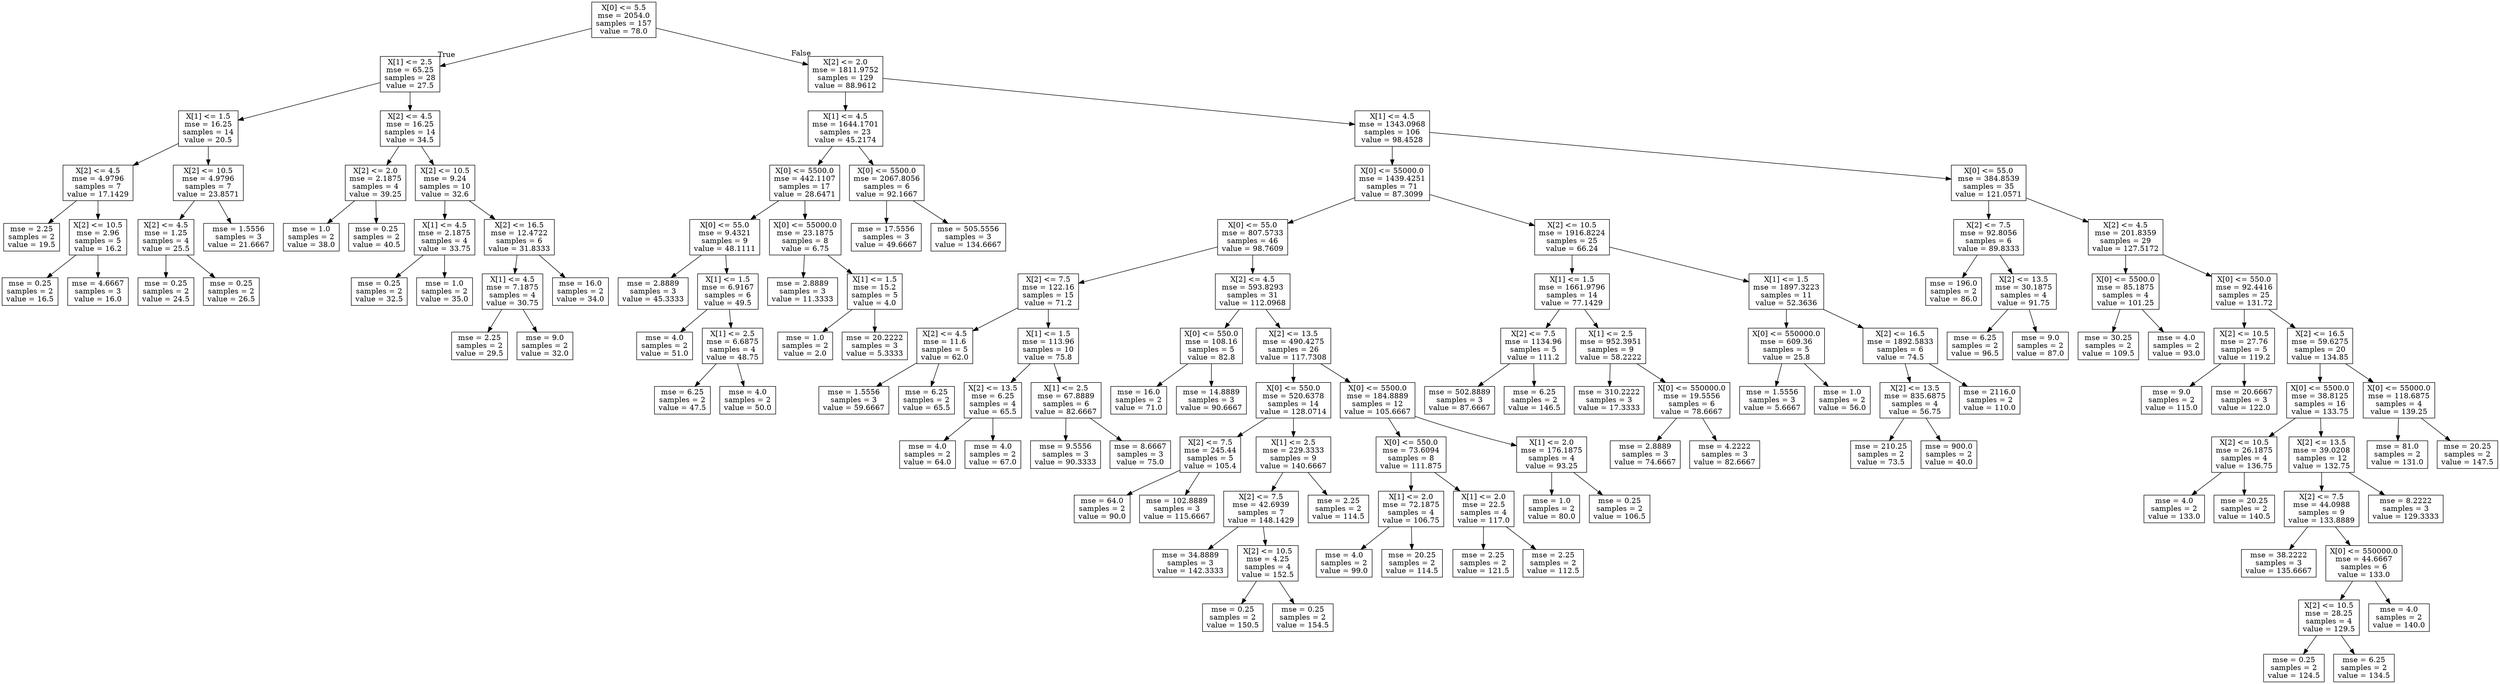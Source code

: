 digraph Tree {
node [shape=box] ;
0 [label="X[0] <= 5.5\nmse = 2054.0\nsamples = 157\nvalue = 78.0"] ;
1 [label="X[1] <= 2.5\nmse = 65.25\nsamples = 28\nvalue = 27.5"] ;
0 -> 1 [labeldistance=2.5, labelangle=45, headlabel="True"] ;
2 [label="X[1] <= 1.5\nmse = 16.25\nsamples = 14\nvalue = 20.5"] ;
1 -> 2 ;
3 [label="X[2] <= 4.5\nmse = 4.9796\nsamples = 7\nvalue = 17.1429"] ;
2 -> 3 ;
4 [label="mse = 2.25\nsamples = 2\nvalue = 19.5"] ;
3 -> 4 ;
5 [label="X[2] <= 10.5\nmse = 2.96\nsamples = 5\nvalue = 16.2"] ;
3 -> 5 ;
6 [label="mse = 0.25\nsamples = 2\nvalue = 16.5"] ;
5 -> 6 ;
7 [label="mse = 4.6667\nsamples = 3\nvalue = 16.0"] ;
5 -> 7 ;
8 [label="X[2] <= 10.5\nmse = 4.9796\nsamples = 7\nvalue = 23.8571"] ;
2 -> 8 ;
9 [label="X[2] <= 4.5\nmse = 1.25\nsamples = 4\nvalue = 25.5"] ;
8 -> 9 ;
10 [label="mse = 0.25\nsamples = 2\nvalue = 24.5"] ;
9 -> 10 ;
11 [label="mse = 0.25\nsamples = 2\nvalue = 26.5"] ;
9 -> 11 ;
12 [label="mse = 1.5556\nsamples = 3\nvalue = 21.6667"] ;
8 -> 12 ;
13 [label="X[2] <= 4.5\nmse = 16.25\nsamples = 14\nvalue = 34.5"] ;
1 -> 13 ;
14 [label="X[2] <= 2.0\nmse = 2.1875\nsamples = 4\nvalue = 39.25"] ;
13 -> 14 ;
15 [label="mse = 1.0\nsamples = 2\nvalue = 38.0"] ;
14 -> 15 ;
16 [label="mse = 0.25\nsamples = 2\nvalue = 40.5"] ;
14 -> 16 ;
17 [label="X[2] <= 10.5\nmse = 9.24\nsamples = 10\nvalue = 32.6"] ;
13 -> 17 ;
18 [label="X[1] <= 4.5\nmse = 2.1875\nsamples = 4\nvalue = 33.75"] ;
17 -> 18 ;
19 [label="mse = 0.25\nsamples = 2\nvalue = 32.5"] ;
18 -> 19 ;
20 [label="mse = 1.0\nsamples = 2\nvalue = 35.0"] ;
18 -> 20 ;
21 [label="X[2] <= 16.5\nmse = 12.4722\nsamples = 6\nvalue = 31.8333"] ;
17 -> 21 ;
22 [label="X[1] <= 4.5\nmse = 7.1875\nsamples = 4\nvalue = 30.75"] ;
21 -> 22 ;
23 [label="mse = 2.25\nsamples = 2\nvalue = 29.5"] ;
22 -> 23 ;
24 [label="mse = 9.0\nsamples = 2\nvalue = 32.0"] ;
22 -> 24 ;
25 [label="mse = 16.0\nsamples = 2\nvalue = 34.0"] ;
21 -> 25 ;
26 [label="X[2] <= 2.0\nmse = 1811.9752\nsamples = 129\nvalue = 88.9612"] ;
0 -> 26 [labeldistance=2.5, labelangle=-45, headlabel="False"] ;
27 [label="X[1] <= 4.5\nmse = 1644.1701\nsamples = 23\nvalue = 45.2174"] ;
26 -> 27 ;
28 [label="X[0] <= 5500.0\nmse = 442.1107\nsamples = 17\nvalue = 28.6471"] ;
27 -> 28 ;
29 [label="X[0] <= 55.0\nmse = 9.4321\nsamples = 9\nvalue = 48.1111"] ;
28 -> 29 ;
30 [label="mse = 2.8889\nsamples = 3\nvalue = 45.3333"] ;
29 -> 30 ;
31 [label="X[1] <= 1.5\nmse = 6.9167\nsamples = 6\nvalue = 49.5"] ;
29 -> 31 ;
32 [label="mse = 4.0\nsamples = 2\nvalue = 51.0"] ;
31 -> 32 ;
33 [label="X[1] <= 2.5\nmse = 6.6875\nsamples = 4\nvalue = 48.75"] ;
31 -> 33 ;
34 [label="mse = 6.25\nsamples = 2\nvalue = 47.5"] ;
33 -> 34 ;
35 [label="mse = 4.0\nsamples = 2\nvalue = 50.0"] ;
33 -> 35 ;
36 [label="X[0] <= 55000.0\nmse = 23.1875\nsamples = 8\nvalue = 6.75"] ;
28 -> 36 ;
37 [label="mse = 2.8889\nsamples = 3\nvalue = 11.3333"] ;
36 -> 37 ;
38 [label="X[1] <= 1.5\nmse = 15.2\nsamples = 5\nvalue = 4.0"] ;
36 -> 38 ;
39 [label="mse = 1.0\nsamples = 2\nvalue = 2.0"] ;
38 -> 39 ;
40 [label="mse = 20.2222\nsamples = 3\nvalue = 5.3333"] ;
38 -> 40 ;
41 [label="X[0] <= 5500.0\nmse = 2067.8056\nsamples = 6\nvalue = 92.1667"] ;
27 -> 41 ;
42 [label="mse = 17.5556\nsamples = 3\nvalue = 49.6667"] ;
41 -> 42 ;
43 [label="mse = 505.5556\nsamples = 3\nvalue = 134.6667"] ;
41 -> 43 ;
44 [label="X[1] <= 4.5\nmse = 1343.0968\nsamples = 106\nvalue = 98.4528"] ;
26 -> 44 ;
45 [label="X[0] <= 55000.0\nmse = 1439.4251\nsamples = 71\nvalue = 87.3099"] ;
44 -> 45 ;
46 [label="X[0] <= 55.0\nmse = 807.5733\nsamples = 46\nvalue = 98.7609"] ;
45 -> 46 ;
47 [label="X[2] <= 7.5\nmse = 122.16\nsamples = 15\nvalue = 71.2"] ;
46 -> 47 ;
48 [label="X[2] <= 4.5\nmse = 11.6\nsamples = 5\nvalue = 62.0"] ;
47 -> 48 ;
49 [label="mse = 1.5556\nsamples = 3\nvalue = 59.6667"] ;
48 -> 49 ;
50 [label="mse = 6.25\nsamples = 2\nvalue = 65.5"] ;
48 -> 50 ;
51 [label="X[1] <= 1.5\nmse = 113.96\nsamples = 10\nvalue = 75.8"] ;
47 -> 51 ;
52 [label="X[2] <= 13.5\nmse = 6.25\nsamples = 4\nvalue = 65.5"] ;
51 -> 52 ;
53 [label="mse = 4.0\nsamples = 2\nvalue = 64.0"] ;
52 -> 53 ;
54 [label="mse = 4.0\nsamples = 2\nvalue = 67.0"] ;
52 -> 54 ;
55 [label="X[1] <= 2.5\nmse = 67.8889\nsamples = 6\nvalue = 82.6667"] ;
51 -> 55 ;
56 [label="mse = 9.5556\nsamples = 3\nvalue = 90.3333"] ;
55 -> 56 ;
57 [label="mse = 8.6667\nsamples = 3\nvalue = 75.0"] ;
55 -> 57 ;
58 [label="X[2] <= 4.5\nmse = 593.8293\nsamples = 31\nvalue = 112.0968"] ;
46 -> 58 ;
59 [label="X[0] <= 550.0\nmse = 108.16\nsamples = 5\nvalue = 82.8"] ;
58 -> 59 ;
60 [label="mse = 16.0\nsamples = 2\nvalue = 71.0"] ;
59 -> 60 ;
61 [label="mse = 14.8889\nsamples = 3\nvalue = 90.6667"] ;
59 -> 61 ;
62 [label="X[2] <= 13.5\nmse = 490.4275\nsamples = 26\nvalue = 117.7308"] ;
58 -> 62 ;
63 [label="X[0] <= 550.0\nmse = 520.6378\nsamples = 14\nvalue = 128.0714"] ;
62 -> 63 ;
64 [label="X[2] <= 7.5\nmse = 245.44\nsamples = 5\nvalue = 105.4"] ;
63 -> 64 ;
65 [label="mse = 64.0\nsamples = 2\nvalue = 90.0"] ;
64 -> 65 ;
66 [label="mse = 102.8889\nsamples = 3\nvalue = 115.6667"] ;
64 -> 66 ;
67 [label="X[1] <= 2.5\nmse = 229.3333\nsamples = 9\nvalue = 140.6667"] ;
63 -> 67 ;
68 [label="X[2] <= 7.5\nmse = 42.6939\nsamples = 7\nvalue = 148.1429"] ;
67 -> 68 ;
69 [label="mse = 34.8889\nsamples = 3\nvalue = 142.3333"] ;
68 -> 69 ;
70 [label="X[2] <= 10.5\nmse = 4.25\nsamples = 4\nvalue = 152.5"] ;
68 -> 70 ;
71 [label="mse = 0.25\nsamples = 2\nvalue = 150.5"] ;
70 -> 71 ;
72 [label="mse = 0.25\nsamples = 2\nvalue = 154.5"] ;
70 -> 72 ;
73 [label="mse = 2.25\nsamples = 2\nvalue = 114.5"] ;
67 -> 73 ;
74 [label="X[0] <= 5500.0\nmse = 184.8889\nsamples = 12\nvalue = 105.6667"] ;
62 -> 74 ;
75 [label="X[0] <= 550.0\nmse = 73.6094\nsamples = 8\nvalue = 111.875"] ;
74 -> 75 ;
76 [label="X[1] <= 2.0\nmse = 72.1875\nsamples = 4\nvalue = 106.75"] ;
75 -> 76 ;
77 [label="mse = 4.0\nsamples = 2\nvalue = 99.0"] ;
76 -> 77 ;
78 [label="mse = 20.25\nsamples = 2\nvalue = 114.5"] ;
76 -> 78 ;
79 [label="X[1] <= 2.0\nmse = 22.5\nsamples = 4\nvalue = 117.0"] ;
75 -> 79 ;
80 [label="mse = 2.25\nsamples = 2\nvalue = 121.5"] ;
79 -> 80 ;
81 [label="mse = 2.25\nsamples = 2\nvalue = 112.5"] ;
79 -> 81 ;
82 [label="X[1] <= 2.0\nmse = 176.1875\nsamples = 4\nvalue = 93.25"] ;
74 -> 82 ;
83 [label="mse = 1.0\nsamples = 2\nvalue = 80.0"] ;
82 -> 83 ;
84 [label="mse = 0.25\nsamples = 2\nvalue = 106.5"] ;
82 -> 84 ;
85 [label="X[2] <= 10.5\nmse = 1916.8224\nsamples = 25\nvalue = 66.24"] ;
45 -> 85 ;
86 [label="X[1] <= 1.5\nmse = 1661.9796\nsamples = 14\nvalue = 77.1429"] ;
85 -> 86 ;
87 [label="X[2] <= 7.5\nmse = 1134.96\nsamples = 5\nvalue = 111.2"] ;
86 -> 87 ;
88 [label="mse = 502.8889\nsamples = 3\nvalue = 87.6667"] ;
87 -> 88 ;
89 [label="mse = 6.25\nsamples = 2\nvalue = 146.5"] ;
87 -> 89 ;
90 [label="X[1] <= 2.5\nmse = 952.3951\nsamples = 9\nvalue = 58.2222"] ;
86 -> 90 ;
91 [label="mse = 310.2222\nsamples = 3\nvalue = 17.3333"] ;
90 -> 91 ;
92 [label="X[0] <= 550000.0\nmse = 19.5556\nsamples = 6\nvalue = 78.6667"] ;
90 -> 92 ;
93 [label="mse = 2.8889\nsamples = 3\nvalue = 74.6667"] ;
92 -> 93 ;
94 [label="mse = 4.2222\nsamples = 3\nvalue = 82.6667"] ;
92 -> 94 ;
95 [label="X[1] <= 1.5\nmse = 1897.3223\nsamples = 11\nvalue = 52.3636"] ;
85 -> 95 ;
96 [label="X[0] <= 550000.0\nmse = 609.36\nsamples = 5\nvalue = 25.8"] ;
95 -> 96 ;
97 [label="mse = 1.5556\nsamples = 3\nvalue = 5.6667"] ;
96 -> 97 ;
98 [label="mse = 1.0\nsamples = 2\nvalue = 56.0"] ;
96 -> 98 ;
99 [label="X[2] <= 16.5\nmse = 1892.5833\nsamples = 6\nvalue = 74.5"] ;
95 -> 99 ;
100 [label="X[2] <= 13.5\nmse = 835.6875\nsamples = 4\nvalue = 56.75"] ;
99 -> 100 ;
101 [label="mse = 210.25\nsamples = 2\nvalue = 73.5"] ;
100 -> 101 ;
102 [label="mse = 900.0\nsamples = 2\nvalue = 40.0"] ;
100 -> 102 ;
103 [label="mse = 2116.0\nsamples = 2\nvalue = 110.0"] ;
99 -> 103 ;
104 [label="X[0] <= 55.0\nmse = 384.8539\nsamples = 35\nvalue = 121.0571"] ;
44 -> 104 ;
105 [label="X[2] <= 7.5\nmse = 92.8056\nsamples = 6\nvalue = 89.8333"] ;
104 -> 105 ;
106 [label="mse = 196.0\nsamples = 2\nvalue = 86.0"] ;
105 -> 106 ;
107 [label="X[2] <= 13.5\nmse = 30.1875\nsamples = 4\nvalue = 91.75"] ;
105 -> 107 ;
108 [label="mse = 6.25\nsamples = 2\nvalue = 96.5"] ;
107 -> 108 ;
109 [label="mse = 9.0\nsamples = 2\nvalue = 87.0"] ;
107 -> 109 ;
110 [label="X[2] <= 4.5\nmse = 201.8359\nsamples = 29\nvalue = 127.5172"] ;
104 -> 110 ;
111 [label="X[0] <= 5500.0\nmse = 85.1875\nsamples = 4\nvalue = 101.25"] ;
110 -> 111 ;
112 [label="mse = 30.25\nsamples = 2\nvalue = 109.5"] ;
111 -> 112 ;
113 [label="mse = 4.0\nsamples = 2\nvalue = 93.0"] ;
111 -> 113 ;
114 [label="X[0] <= 550.0\nmse = 92.4416\nsamples = 25\nvalue = 131.72"] ;
110 -> 114 ;
115 [label="X[2] <= 10.5\nmse = 27.76\nsamples = 5\nvalue = 119.2"] ;
114 -> 115 ;
116 [label="mse = 9.0\nsamples = 2\nvalue = 115.0"] ;
115 -> 116 ;
117 [label="mse = 20.6667\nsamples = 3\nvalue = 122.0"] ;
115 -> 117 ;
118 [label="X[2] <= 16.5\nmse = 59.6275\nsamples = 20\nvalue = 134.85"] ;
114 -> 118 ;
119 [label="X[0] <= 5500.0\nmse = 38.8125\nsamples = 16\nvalue = 133.75"] ;
118 -> 119 ;
120 [label="X[2] <= 10.5\nmse = 26.1875\nsamples = 4\nvalue = 136.75"] ;
119 -> 120 ;
121 [label="mse = 4.0\nsamples = 2\nvalue = 133.0"] ;
120 -> 121 ;
122 [label="mse = 20.25\nsamples = 2\nvalue = 140.5"] ;
120 -> 122 ;
123 [label="X[2] <= 13.5\nmse = 39.0208\nsamples = 12\nvalue = 132.75"] ;
119 -> 123 ;
124 [label="X[2] <= 7.5\nmse = 44.0988\nsamples = 9\nvalue = 133.8889"] ;
123 -> 124 ;
125 [label="mse = 38.2222\nsamples = 3\nvalue = 135.6667"] ;
124 -> 125 ;
126 [label="X[0] <= 550000.0\nmse = 44.6667\nsamples = 6\nvalue = 133.0"] ;
124 -> 126 ;
127 [label="X[2] <= 10.5\nmse = 28.25\nsamples = 4\nvalue = 129.5"] ;
126 -> 127 ;
128 [label="mse = 0.25\nsamples = 2\nvalue = 124.5"] ;
127 -> 128 ;
129 [label="mse = 6.25\nsamples = 2\nvalue = 134.5"] ;
127 -> 129 ;
130 [label="mse = 4.0\nsamples = 2\nvalue = 140.0"] ;
126 -> 130 ;
131 [label="mse = 8.2222\nsamples = 3\nvalue = 129.3333"] ;
123 -> 131 ;
132 [label="X[0] <= 55000.0\nmse = 118.6875\nsamples = 4\nvalue = 139.25"] ;
118 -> 132 ;
133 [label="mse = 81.0\nsamples = 2\nvalue = 131.0"] ;
132 -> 133 ;
134 [label="mse = 20.25\nsamples = 2\nvalue = 147.5"] ;
132 -> 134 ;
}